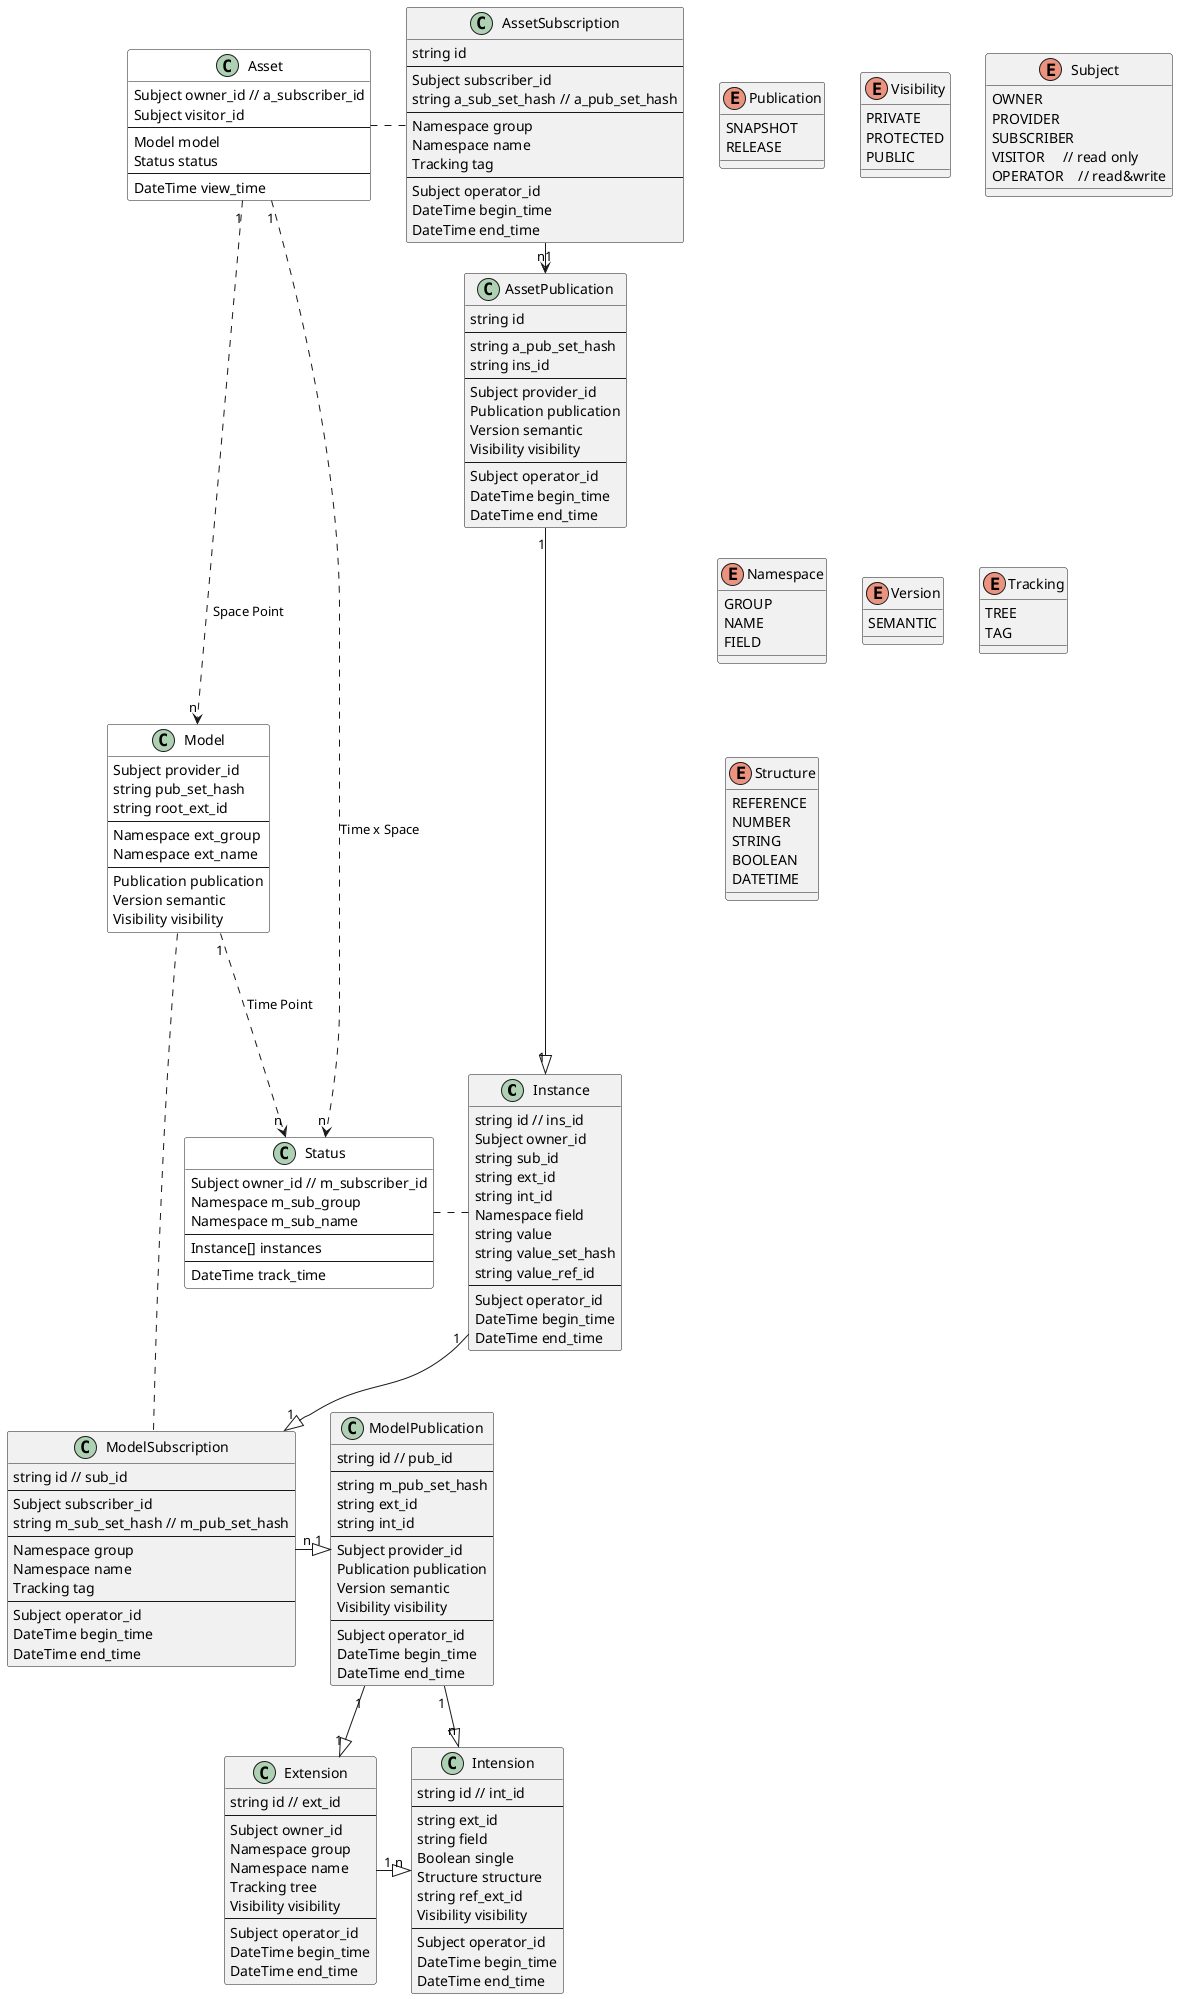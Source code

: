 @startuml


Instance "1" -down-|>  "1" ModelSubscription

Asset .right.. AssetSubscription

Status ..right.. Instance

Model ..right... ModelSubscription

Asset "1" ...> "n" Model : "Space Point"
Asset "1" ...> "n" Status : "Time x Space"
Model "1" ...> "n" Status : "Time Point"



ModelSubscription "n" -right-|> "1" ModelPublication

ModelPublication "1" --|>  "1" Extension
ModelPublication "1" --|>  "n" Intension

Extension "1" --right--|> "n" Intension

AssetPublication "1" -down-|> "1" Instance

AssetSubscription "n" -right-> "1" AssetPublication



class Asset #FFFFFF {
    Subject owner_id // a_subscriber_id
    Subject visitor_id
    ---
    Model model
    Status status
    ---
    DateTime view_time
}

class Status #FFFFFF {
    Subject owner_id // m_subscriber_id
    Namespace m_sub_group
    Namespace m_sub_name
    ---
    Instance[] instances
    ---
    DateTime track_time
}

class Model #FFFFFF {
    Subject provider_id
    string pub_set_hash
    string root_ext_id
    ---
    Namespace ext_group
    Namespace ext_name
    ---
    Publication publication
    Version semantic
    Visibility visibility
}

class AssetSubscription {
    string id
    ---
    Subject subscriber_id
    string a_sub_set_hash // a_pub_set_hash
    ---
    Namespace group
    Namespace name
    Tracking tag
    ---
    Subject operator_id
    DateTime begin_time
    DateTime end_time
}

class AssetPublication{
    string id
    ---
    string a_pub_set_hash
    string ins_id
    ---
    Subject provider_id
    Publication publication
    Version semantic
    Visibility visibility
    ---
    Subject operator_id
    DateTime begin_time
    DateTime end_time
}



class Extension {
    string id // ext_id
    ---
    Subject owner_id
    Namespace group
    Namespace name
    Tracking tree
    Visibility visibility
    ---
    Subject operator_id
    DateTime begin_time
    DateTime end_time
}

class Intension {
    string id // int_id
    ---
    string ext_id
    string field
    Boolean single
    Structure structure
    string ref_ext_id
    Visibility visibility
    ---
    Subject operator_id
    DateTime begin_time
    DateTime end_time
}

class ModelPublication {
    string id // pub_id
    ---
    string m_pub_set_hash
    string ext_id
    string int_id
    ---
    Subject provider_id
    Publication publication
    Version semantic
    Visibility visibility
    ---
    Subject operator_id
    DateTime begin_time
    DateTime end_time
}

class ModelSubscription {
    string id // sub_id
    ---
    Subject subscriber_id
    string m_sub_set_hash // m_pub_set_hash
    ---
    Namespace group
    Namespace name
    Tracking tag
    ---
    Subject operator_id
    DateTime begin_time
    DateTime end_time
}

class Instance {
    string id // ins_id
    Subject owner_id
    string sub_id
    string ext_id
    string int_id
    Namespace field
    string value
    string value_set_hash
    string value_ref_id
    ---
    Subject operator_id
    DateTime begin_time
    DateTime end_time
}

enum Publication {
    SNAPSHOT
    RELEASE
}

enum Visibility {
    PRIVATE
    PROTECTED
    PUBLIC
}

enum Subject {
    OWNER
    PROVIDER
    SUBSCRIBER
    VISITOR     // read only
    OPERATOR    // read&write
}

enum Namespace {
    GROUP
    NAME
    FIELD
}

enum Version {
    SEMANTIC
}

enum Tracking {
    TREE
    TAG
}

enum Structure {
    REFERENCE
    NUMBER
    STRING
    BOOLEAN
    DATETIME
}

@enduml



